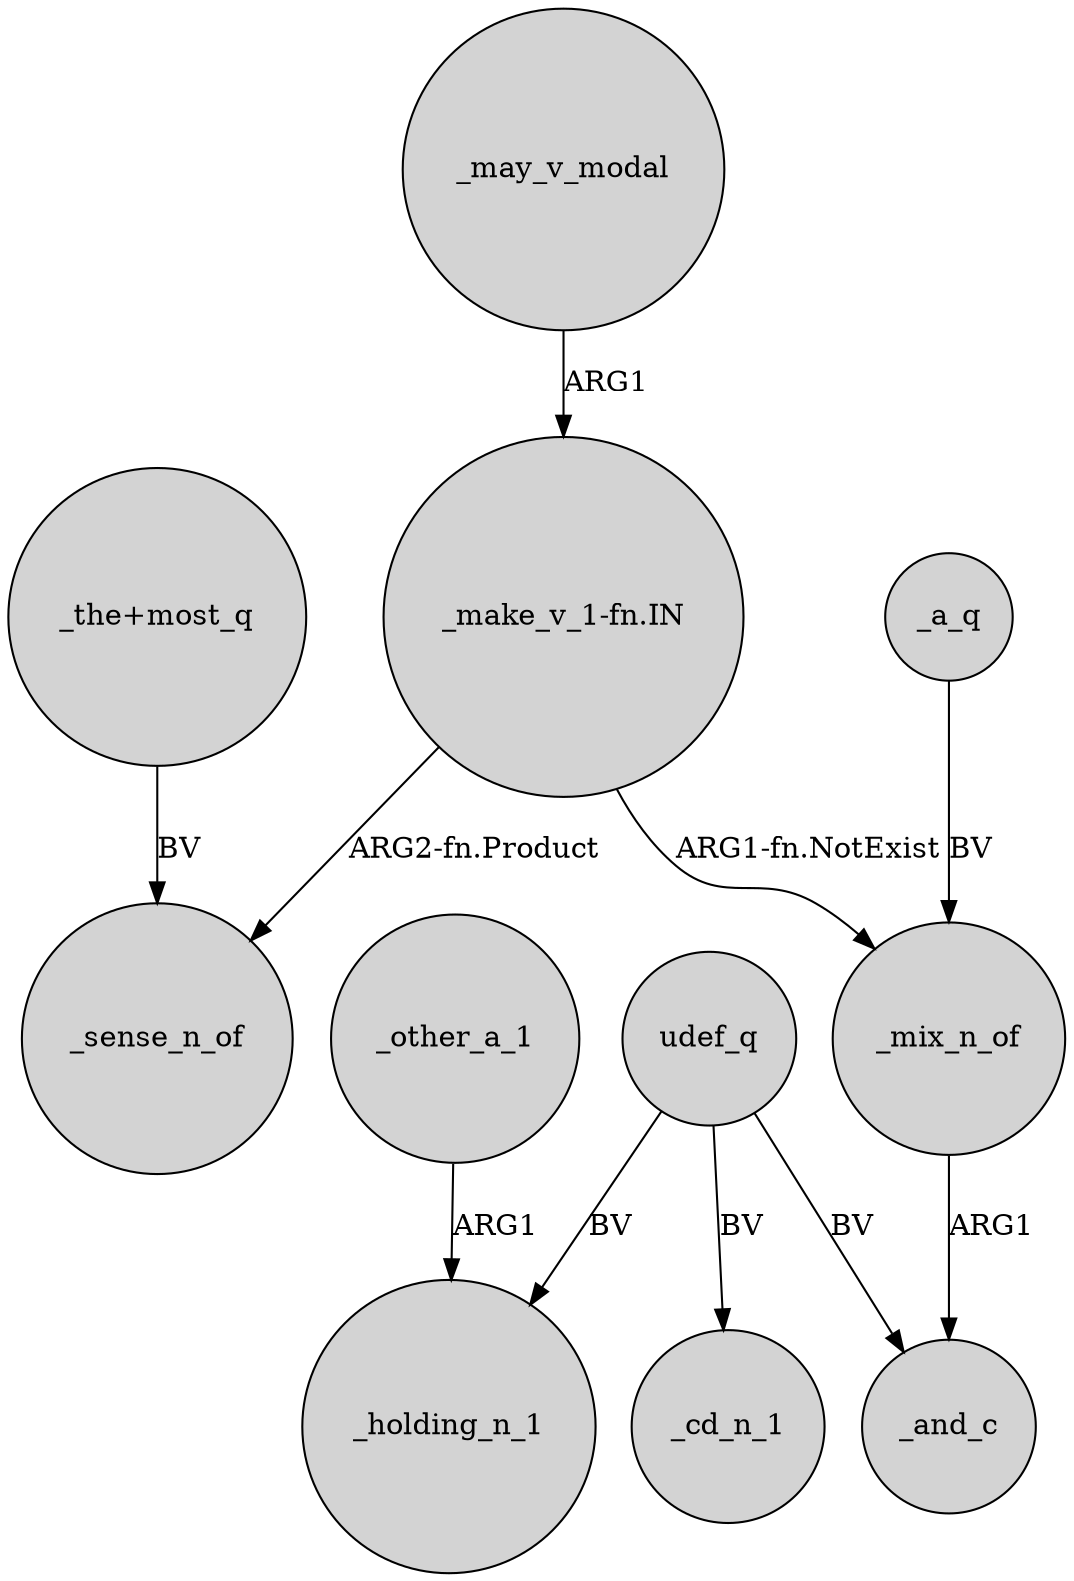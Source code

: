 digraph {
	node [shape=circle style=filled]
	"_the+most_q" -> _sense_n_of [label=BV]
	_a_q -> _mix_n_of [label=BV]
	_other_a_1 -> _holding_n_1 [label=ARG1]
	udef_q -> _holding_n_1 [label=BV]
	udef_q -> _cd_n_1 [label=BV]
	udef_q -> _and_c [label=BV]
	"_make_v_1-fn.IN" -> _sense_n_of [label="ARG2-fn.Product"]
	_mix_n_of -> _and_c [label=ARG1]
	_may_v_modal -> "_make_v_1-fn.IN" [label=ARG1]
	"_make_v_1-fn.IN" -> _mix_n_of [label="ARG1-fn.NotExist"]
}
